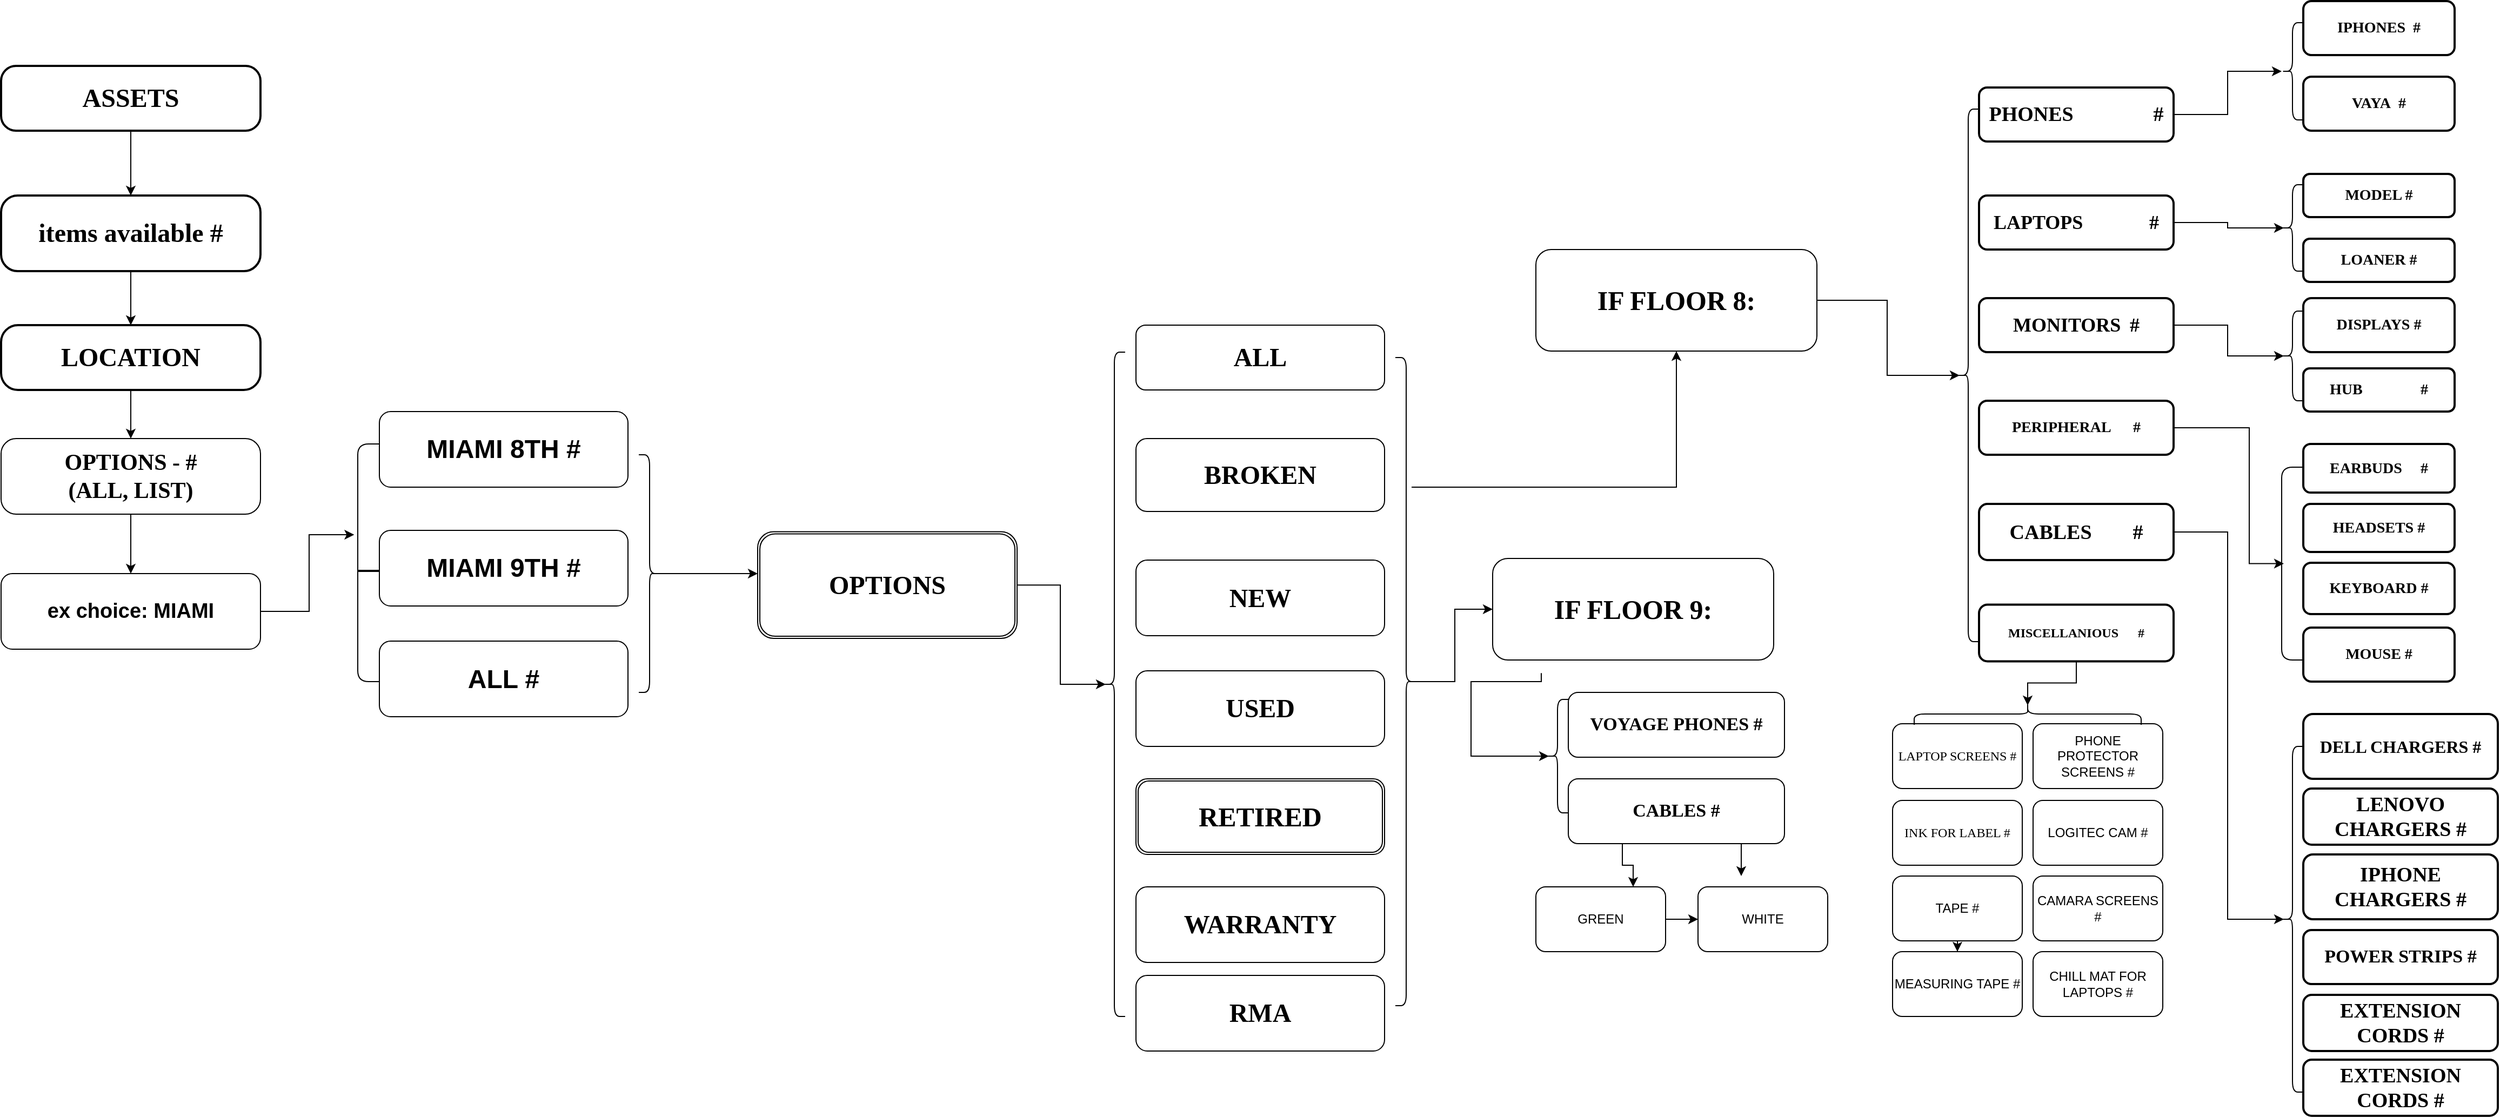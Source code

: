 <mxfile version="22.0.4" type="github">
  <diagram name="Page-1" id="19d8dcba-68ad-dc05-1034-9cf7b2a963f6">
    <mxGraphModel dx="2920" dy="1743" grid="1" gridSize="10" guides="1" tooltips="1" connect="1" arrows="1" fold="1" page="1" pageScale="1" pageWidth="1100" pageHeight="850" background="none" math="0" shadow="0">
      <root>
        <mxCell id="0" />
        <mxCell id="1" parent="0" />
        <mxCell id="h1hUA61V5pD_zSrO468f-13" style="edgeStyle=orthogonalEdgeStyle;rounded=0;orthogonalLoop=1;jettySize=auto;html=1;exitX=0.5;exitY=1;exitDx=0;exitDy=0;" edge="1" parent="1" source="218ae93e1282097f-19" target="6257edae8c83ed4a-1">
          <mxGeometry relative="1" as="geometry" />
        </mxCell>
        <mxCell id="218ae93e1282097f-19" value="&lt;font size=&quot;1&quot; style=&quot;&quot;&gt;&lt;b style=&quot;font-size: 24px;&quot;&gt;ASSETS&lt;/b&gt;&lt;/font&gt;" style="whiteSpace=wrap;html=1;rounded=1;shadow=0;comic=0;strokeWidth=2;fontFamily=Verdana;align=center;fontSize=10;arcSize=23;" parent="1" vertex="1">
          <mxGeometry x="-1050" y="10" width="240" height="60" as="geometry" />
        </mxCell>
        <mxCell id="218ae93e1282097f-24" value="VAYA&amp;nbsp; #" style="whiteSpace=wrap;html=1;rounded=1;shadow=0;comic=0;strokeWidth=2;fontFamily=Verdana;align=center;fontSize=14;fontStyle=1" parent="1" vertex="1">
          <mxGeometry x="1080" y="20" width="140" height="50" as="geometry" />
        </mxCell>
        <mxCell id="218ae93e1282097f-8" value="&lt;font style=&quot;font-size: 18px;&quot;&gt;LAPTOPS&lt;span style=&quot;white-space: pre;&quot;&gt;&#x9;&lt;span style=&quot;white-space: pre;&quot;&gt;&#x9;&lt;/span&gt;#&lt;/span&gt;&lt;/font&gt;" style="whiteSpace=wrap;html=1;rounded=1;shadow=0;comic=0;strokeWidth=2;fontFamily=Verdana;align=center;fontSize=12;fontStyle=1" parent="1" vertex="1">
          <mxGeometry x="780" y="130" width="180" height="50" as="geometry" />
        </mxCell>
        <mxCell id="6257edae8c83ed4a-9" value="MISCELLANIOUS&lt;span style=&quot;white-space: pre;&quot;&gt;&#x9;&lt;/span&gt;#" style="whiteSpace=wrap;html=1;rounded=1;shadow=0;comic=0;strokeWidth=2;fontFamily=Verdana;align=center;fontSize=12;fontStyle=1" parent="1" vertex="1">
          <mxGeometry x="780" y="508.75" width="180" height="52.5" as="geometry" />
        </mxCell>
        <mxCell id="h1hUA61V5pD_zSrO468f-108" style="edgeStyle=orthogonalEdgeStyle;rounded=0;orthogonalLoop=1;jettySize=auto;html=1;exitX=1;exitY=0.5;exitDx=0;exitDy=0;" edge="1" parent="1" source="6257edae8c83ed4a-21" target="h1hUA61V5pD_zSrO468f-107">
          <mxGeometry relative="1" as="geometry" />
        </mxCell>
        <mxCell id="6257edae8c83ed4a-21" value="&lt;font style=&quot;font-size: 19px;&quot;&gt;PHONES&amp;nbsp;&lt;span style=&quot;white-space: pre;&quot;&gt;&#x9;&lt;/span&gt;&lt;span style=&quot;white-space: pre;&quot;&gt;&#x9;&lt;/span&gt;#&lt;/font&gt;" style="whiteSpace=wrap;html=1;rounded=1;shadow=0;comic=0;strokeWidth=2;fontFamily=Verdana;align=center;fontSize=12;fontStyle=1" parent="1" vertex="1">
          <mxGeometry x="780" y="30" width="180" height="50" as="geometry" />
        </mxCell>
        <mxCell id="h1hUA61V5pD_zSrO468f-137" style="edgeStyle=orthogonalEdgeStyle;rounded=0;orthogonalLoop=1;jettySize=auto;html=1;exitX=1;exitY=0.5;exitDx=0;exitDy=0;entryX=0.1;entryY=0.5;entryDx=0;entryDy=0;entryPerimeter=0;" edge="1" parent="1" source="6257edae8c83ed4a-12" target="h1hUA61V5pD_zSrO468f-136">
          <mxGeometry relative="1" as="geometry">
            <Array as="points">
              <mxPoint x="1010" y="442" />
              <mxPoint x="1010" y="800" />
            </Array>
          </mxGeometry>
        </mxCell>
        <mxCell id="6257edae8c83ed4a-12" value="&lt;font style=&quot;font-size: 19px;&quot;&gt;CABLES&lt;span style=&quot;white-space: pre;&quot;&gt;&#x9;&lt;/span&gt;#&lt;/font&gt;" style="whiteSpace=wrap;html=1;rounded=1;shadow=0;comic=0;strokeWidth=2;fontFamily=Verdana;align=center;fontSize=12;fontStyle=1" parent="1" vertex="1">
          <mxGeometry x="780" y="415.5" width="180" height="52" as="geometry" />
        </mxCell>
        <mxCell id="TH0M8ejJbZos6mJaKVJH-13" style="edgeStyle=orthogonalEdgeStyle;rounded=0;orthogonalLoop=1;jettySize=auto;html=1;" parent="1" source="6257edae8c83ed4a-1" target="TH0M8ejJbZos6mJaKVJH-12" edge="1">
          <mxGeometry relative="1" as="geometry" />
        </mxCell>
        <mxCell id="6257edae8c83ed4a-1" value="&lt;font style=&quot;font-size: 24px;&quot;&gt;items available #&lt;/font&gt;" style="whiteSpace=wrap;html=1;rounded=1;shadow=0;comic=0;strokeWidth=2;fontFamily=Verdana;align=center;fontSize=12;fontStyle=1;arcSize=22;" parent="1" vertex="1">
          <mxGeometry x="-1050" y="130" width="240" height="70" as="geometry" />
        </mxCell>
        <mxCell id="TH0M8ejJbZos6mJaKVJH-8" value="&lt;font style=&quot;font-size: 18px;&quot;&gt;MONITORS&lt;span style=&quot;white-space: pre;&quot;&gt;&#x9;&lt;/span&gt;#&lt;/font&gt;" style="whiteSpace=wrap;html=1;rounded=1;shadow=0;comic=0;strokeWidth=2;fontFamily=Verdana;align=center;fontSize=12;fontStyle=1" parent="1" vertex="1">
          <mxGeometry x="780" y="225" width="180" height="50" as="geometry" />
        </mxCell>
        <mxCell id="h1hUA61V5pD_zSrO468f-5" style="edgeStyle=orthogonalEdgeStyle;rounded=0;orthogonalLoop=1;jettySize=auto;html=1;exitX=0.5;exitY=1;exitDx=0;exitDy=0;entryX=0.5;entryY=0;entryDx=0;entryDy=0;" edge="1" parent="1" source="TH0M8ejJbZos6mJaKVJH-12" target="h1hUA61V5pD_zSrO468f-6">
          <mxGeometry relative="1" as="geometry">
            <mxPoint x="-940" y="480" as="targetPoint" />
          </mxGeometry>
        </mxCell>
        <mxCell id="TH0M8ejJbZos6mJaKVJH-12" value="&lt;font style=&quot;font-size: 24px;&quot;&gt;LOCATION&lt;/font&gt;" style="whiteSpace=wrap;html=1;rounded=1;shadow=0;comic=0;strokeWidth=2;fontFamily=Verdana;align=center;fontSize=12;fontStyle=1;arcSize=26;" parent="1" vertex="1">
          <mxGeometry x="-1050" y="250" width="240" height="60" as="geometry" />
        </mxCell>
        <mxCell id="h1hUA61V5pD_zSrO468f-2" value="&lt;font style=&quot;font-size: 24px;&quot;&gt;MIAMI 8TH #&lt;/font&gt;" style="rounded=1;whiteSpace=wrap;html=1;fontSize=20;fontStyle=1" vertex="1" parent="1">
          <mxGeometry x="-700" y="330" width="230" height="70" as="geometry" />
        </mxCell>
        <mxCell id="h1hUA61V5pD_zSrO468f-3" value="&lt;font style=&quot;font-size: 24px;&quot;&gt;MIAMI 9TH #&lt;/font&gt;" style="rounded=1;whiteSpace=wrap;html=1;fontSize=20;fontStyle=1" vertex="1" parent="1">
          <mxGeometry x="-700" y="440" width="230" height="70" as="geometry" />
        </mxCell>
        <mxCell id="h1hUA61V5pD_zSrO468f-40" style="edgeStyle=orthogonalEdgeStyle;rounded=0;orthogonalLoop=1;jettySize=auto;html=1;exitX=0.5;exitY=1;exitDx=0;exitDy=0;entryX=0.5;entryY=0;entryDx=0;entryDy=0;" edge="1" parent="1" source="h1hUA61V5pD_zSrO468f-6" target="h1hUA61V5pD_zSrO468f-39">
          <mxGeometry relative="1" as="geometry" />
        </mxCell>
        <mxCell id="h1hUA61V5pD_zSrO468f-6" value="&lt;font style=&quot;font-size: 21px;&quot; face=&quot;Verdana&quot;&gt;OPTIONS - #&lt;br&gt;(ALL, LIST)&lt;br&gt;&lt;/font&gt;" style="rounded=1;whiteSpace=wrap;html=1;fontStyle=1;fontSize=19;arcSize=20;" vertex="1" parent="1">
          <mxGeometry x="-1050" y="355" width="240" height="70" as="geometry" />
        </mxCell>
        <mxCell id="h1hUA61V5pD_zSrO468f-30" value="&lt;font style=&quot;font-size: 24px;&quot;&gt;NEW&lt;/font&gt;" style="rounded=1;whiteSpace=wrap;html=1;fontStyle=1;fontFamily=Verdana;fontSize=22;" vertex="1" parent="1">
          <mxGeometry y="467.5" width="230" height="70" as="geometry" />
        </mxCell>
        <mxCell id="h1hUA61V5pD_zSrO468f-32" value="&lt;font face=&quot;Verdana&quot; size=&quot;1&quot; style=&quot;&quot;&gt;&lt;b style=&quot;font-size: 24px;&quot;&gt;ALL&lt;/b&gt;&lt;/font&gt;" style="rounded=1;whiteSpace=wrap;html=1;fontFamily=Helvetica;" vertex="1" parent="1">
          <mxGeometry y="250" width="230" height="60" as="geometry" />
        </mxCell>
        <mxCell id="h1hUA61V5pD_zSrO468f-33" value="&lt;font style=&quot;font-size: 24px;&quot;&gt;USED&lt;/font&gt;" style="rounded=1;whiteSpace=wrap;html=1;fontStyle=1;fontFamily=Verdana;fontSize=21;" vertex="1" parent="1">
          <mxGeometry y="570" width="230" height="70" as="geometry" />
        </mxCell>
        <mxCell id="h1hUA61V5pD_zSrO468f-34" value="&lt;font style=&quot;font-size: 24px;&quot;&gt;BROKEN&lt;/font&gt;" style="rounded=1;whiteSpace=wrap;html=1;fontStyle=1;fontFamily=Verdana;fontSize=20;" vertex="1" parent="1">
          <mxGeometry y="355" width="230" height="67.5" as="geometry" />
        </mxCell>
        <mxCell id="h1hUA61V5pD_zSrO468f-36" value="&lt;font size=&quot;1&quot; style=&quot;&quot;&gt;&lt;b style=&quot;font-size: 24px;&quot;&gt;ALL #&lt;/b&gt;&lt;/font&gt;" style="rounded=1;whiteSpace=wrap;html=1;" vertex="1" parent="1">
          <mxGeometry x="-700" y="542.5" width="230" height="70" as="geometry" />
        </mxCell>
        <mxCell id="h1hUA61V5pD_zSrO468f-39" value="ex choice: MIAMI" style="rounded=1;whiteSpace=wrap;html=1;fontStyle=1;fontSize=19;" vertex="1" parent="1">
          <mxGeometry x="-1050" y="480" width="240" height="70" as="geometry" />
        </mxCell>
        <mxCell id="h1hUA61V5pD_zSrO468f-48" value="PERIPHERAL&lt;span style=&quot;white-space: pre;&quot;&gt;&#x9;&lt;/span&gt;#" style="whiteSpace=wrap;html=1;rounded=1;shadow=0;comic=0;strokeWidth=2;fontFamily=Verdana;align=center;fontSize=14;fontStyle=1" vertex="1" parent="1">
          <mxGeometry x="780" y="320" width="180" height="50" as="geometry" />
        </mxCell>
        <mxCell id="h1hUA61V5pD_zSrO468f-55" value="" style="shape=curlyBracket;whiteSpace=wrap;html=1;rounded=1;labelPosition=left;verticalLabelPosition=middle;align=right;verticalAlign=middle;size=0;" vertex="1" parent="1">
          <mxGeometry x="-720" y="360" width="20" height="220" as="geometry" />
        </mxCell>
        <mxCell id="h1hUA61V5pD_zSrO468f-58" value="" style="line;strokeWidth=2;html=1;" vertex="1" parent="1">
          <mxGeometry x="-720" y="467.5" width="20" height="20" as="geometry" />
        </mxCell>
        <mxCell id="h1hUA61V5pD_zSrO468f-59" style="edgeStyle=orthogonalEdgeStyle;rounded=0;orthogonalLoop=1;jettySize=auto;html=1;exitX=1;exitY=0.5;exitDx=0;exitDy=0;entryX=-0.165;entryY=0.382;entryDx=0;entryDy=0;entryPerimeter=0;" edge="1" parent="1" source="h1hUA61V5pD_zSrO468f-39" target="h1hUA61V5pD_zSrO468f-55">
          <mxGeometry relative="1" as="geometry" />
        </mxCell>
        <mxCell id="h1hUA61V5pD_zSrO468f-60" value="&lt;font size=&quot;1&quot; style=&quot;&quot; face=&quot;Verdana&quot;&gt;&lt;b style=&quot;font-size: 24px;&quot;&gt;OPTIONS&lt;/b&gt;&lt;/font&gt;" style="shape=ext;double=1;rounded=1;whiteSpace=wrap;html=1;" vertex="1" parent="1">
          <mxGeometry x="-350" y="441.25" width="240" height="98.75" as="geometry" />
        </mxCell>
        <mxCell id="h1hUA61V5pD_zSrO468f-61" value="&lt;font style=&quot;font-size: 25px;&quot; face=&quot;Verdana&quot;&gt;RETIRED&lt;/font&gt;" style="shape=ext;double=1;rounded=1;whiteSpace=wrap;html=1;fontStyle=1" vertex="1" parent="1">
          <mxGeometry y="670" width="230" height="70" as="geometry" />
        </mxCell>
        <mxCell id="h1hUA61V5pD_zSrO468f-63" style="edgeStyle=orthogonalEdgeStyle;rounded=0;orthogonalLoop=1;jettySize=auto;html=1;exitX=0.1;exitY=0.5;exitDx=0;exitDy=0;exitPerimeter=0;" edge="1" parent="1" source="h1hUA61V5pD_zSrO468f-62">
          <mxGeometry relative="1" as="geometry">
            <mxPoint x="-350" y="480" as="targetPoint" />
            <Array as="points">
              <mxPoint x="-350" y="480" />
            </Array>
          </mxGeometry>
        </mxCell>
        <mxCell id="h1hUA61V5pD_zSrO468f-62" value="" style="shape=curlyBracket;whiteSpace=wrap;html=1;rounded=1;flipH=1;labelPosition=right;verticalLabelPosition=middle;align=left;verticalAlign=middle;" vertex="1" parent="1">
          <mxGeometry x="-460" y="370" width="20" height="220" as="geometry" />
        </mxCell>
        <mxCell id="h1hUA61V5pD_zSrO468f-68" value="" style="shape=curlyBracket;whiteSpace=wrap;html=1;rounded=1;labelPosition=left;verticalLabelPosition=middle;align=right;verticalAlign=middle;" vertex="1" parent="1">
          <mxGeometry x="-30" y="275" width="20" height="615" as="geometry" />
        </mxCell>
        <mxCell id="h1hUA61V5pD_zSrO468f-70" style="edgeStyle=orthogonalEdgeStyle;rounded=0;orthogonalLoop=1;jettySize=auto;html=1;exitX=1;exitY=0.5;exitDx=0;exitDy=0;entryX=0.1;entryY=0.5;entryDx=0;entryDy=0;entryPerimeter=0;" edge="1" parent="1" source="h1hUA61V5pD_zSrO468f-60" target="h1hUA61V5pD_zSrO468f-68">
          <mxGeometry relative="1" as="geometry" />
        </mxCell>
        <mxCell id="h1hUA61V5pD_zSrO468f-81" style="edgeStyle=orthogonalEdgeStyle;rounded=0;orthogonalLoop=1;jettySize=auto;html=1;exitX=0.25;exitY=0.2;exitDx=0;exitDy=0;exitPerimeter=0;" edge="1" parent="1" source="h1hUA61V5pD_zSrO468f-78" target="h1hUA61V5pD_zSrO468f-79">
          <mxGeometry relative="1" as="geometry" />
        </mxCell>
        <mxCell id="h1hUA61V5pD_zSrO468f-153" style="edgeStyle=orthogonalEdgeStyle;rounded=0;orthogonalLoop=1;jettySize=auto;html=1;exitX=0.1;exitY=0.5;exitDx=0;exitDy=0;exitPerimeter=0;" edge="1" parent="1" source="h1hUA61V5pD_zSrO468f-78" target="h1hUA61V5pD_zSrO468f-80">
          <mxGeometry relative="1" as="geometry" />
        </mxCell>
        <mxCell id="h1hUA61V5pD_zSrO468f-78" value="" style="shape=curlyBracket;whiteSpace=wrap;html=1;rounded=1;flipH=1;labelPosition=right;verticalLabelPosition=middle;align=left;verticalAlign=middle;" vertex="1" parent="1">
          <mxGeometry x="240" y="280" width="20" height="600" as="geometry" />
        </mxCell>
        <mxCell id="h1hUA61V5pD_zSrO468f-79" value="&lt;font style=&quot;font-size: 25px;&quot; face=&quot;Verdana&quot;&gt;&lt;b&gt;IF FLOOR 8:&lt;/b&gt;&lt;/font&gt;" style="rounded=1;whiteSpace=wrap;html=1;" vertex="1" parent="1">
          <mxGeometry x="370" y="180" width="260" height="94" as="geometry" />
        </mxCell>
        <mxCell id="h1hUA61V5pD_zSrO468f-80" value="&lt;font style=&quot;font-size: 25px;&quot; face=&quot;Verdana&quot;&gt;&lt;b&gt;IF FLOOR 9:&lt;/b&gt;&lt;/font&gt;" style="rounded=1;whiteSpace=wrap;html=1;" vertex="1" parent="1">
          <mxGeometry x="330" y="466" width="260" height="94" as="geometry" />
        </mxCell>
        <mxCell id="h1hUA61V5pD_zSrO468f-89" style="edgeStyle=orthogonalEdgeStyle;rounded=0;orthogonalLoop=1;jettySize=auto;html=1;exitX=0.5;exitY=1;exitDx=0;exitDy=0;" edge="1" parent="1" source="6257edae8c83ed4a-21" target="6257edae8c83ed4a-21">
          <mxGeometry relative="1" as="geometry" />
        </mxCell>
        <mxCell id="h1hUA61V5pD_zSrO468f-92" value="&lt;font style=&quot;font-size: 24px;&quot;&gt;WARRANTY&lt;/font&gt;" style="rounded=1;whiteSpace=wrap;html=1;fontStyle=1;fontFamily=Verdana;fontSize=21;" vertex="1" parent="1">
          <mxGeometry y="770" width="230" height="70" as="geometry" />
        </mxCell>
        <mxCell id="h1hUA61V5pD_zSrO468f-95" value="" style="shape=curlyBracket;whiteSpace=wrap;html=1;rounded=1;labelPosition=left;verticalLabelPosition=middle;align=right;verticalAlign=middle;" vertex="1" parent="1">
          <mxGeometry x="760" y="50" width="20" height="493" as="geometry" />
        </mxCell>
        <mxCell id="h1hUA61V5pD_zSrO468f-96" style="edgeStyle=orthogonalEdgeStyle;rounded=0;orthogonalLoop=1;jettySize=auto;html=1;exitX=1;exitY=0.5;exitDx=0;exitDy=0;entryX=0.1;entryY=0.5;entryDx=0;entryDy=0;entryPerimeter=0;" edge="1" parent="1" source="h1hUA61V5pD_zSrO468f-79" target="h1hUA61V5pD_zSrO468f-95">
          <mxGeometry relative="1" as="geometry" />
        </mxCell>
        <mxCell id="h1hUA61V5pD_zSrO468f-97" value="&lt;span style=&quot;font-size: 16px;&quot;&gt;DELL CHARGERS #&lt;/span&gt;" style="whiteSpace=wrap;html=1;rounded=1;shadow=0;comic=0;strokeWidth=2;fontFamily=Verdana;align=center;fontSize=16;fontStyle=1" vertex="1" parent="1">
          <mxGeometry x="1080" y="610" width="180" height="60" as="geometry" />
        </mxCell>
        <mxCell id="h1hUA61V5pD_zSrO468f-98" value="LOANER #" style="whiteSpace=wrap;html=1;rounded=1;shadow=0;comic=0;strokeWidth=2;fontFamily=Verdana;align=center;fontSize=14;fontStyle=1" vertex="1" parent="1">
          <mxGeometry x="1080" y="170" width="140" height="40" as="geometry" />
        </mxCell>
        <mxCell id="h1hUA61V5pD_zSrO468f-99" value="IPHONES&amp;nbsp; #" style="whiteSpace=wrap;html=1;rounded=1;shadow=0;comic=0;strokeWidth=2;fontFamily=Verdana;align=center;fontSize=14;fontStyle=1" vertex="1" parent="1">
          <mxGeometry x="1080" y="-50" width="140" height="50" as="geometry" />
        </mxCell>
        <mxCell id="h1hUA61V5pD_zSrO468f-100" value="KEYBOARD #" style="whiteSpace=wrap;html=1;rounded=1;shadow=0;comic=0;strokeWidth=2;fontFamily=Verdana;align=center;fontSize=14;fontStyle=1" vertex="1" parent="1">
          <mxGeometry x="1080" y="470" width="140" height="47.5" as="geometry" />
        </mxCell>
        <mxCell id="h1hUA61V5pD_zSrO468f-101" value="MODEL #" style="whiteSpace=wrap;html=1;rounded=1;shadow=0;comic=0;strokeWidth=2;fontFamily=Verdana;align=center;fontSize=14;fontStyle=1" vertex="1" parent="1">
          <mxGeometry x="1080" y="110" width="140" height="40" as="geometry" />
        </mxCell>
        <mxCell id="h1hUA61V5pD_zSrO468f-102" value="MOUSE #" style="whiteSpace=wrap;html=1;rounded=1;shadow=0;comic=0;strokeWidth=2;fontFamily=Verdana;align=center;fontSize=14;fontStyle=1" vertex="1" parent="1">
          <mxGeometry x="1080" y="530" width="140" height="50" as="geometry" />
        </mxCell>
        <mxCell id="h1hUA61V5pD_zSrO468f-107" value="" style="shape=curlyBracket;whiteSpace=wrap;html=1;rounded=1;labelPosition=left;verticalLabelPosition=middle;align=right;verticalAlign=middle;" vertex="1" parent="1">
          <mxGeometry x="1060" y="-30" width="20" height="90" as="geometry" />
        </mxCell>
        <mxCell id="h1hUA61V5pD_zSrO468f-109" value="" style="shape=curlyBracket;whiteSpace=wrap;html=1;rounded=1;labelPosition=left;verticalLabelPosition=middle;align=right;verticalAlign=middle;" vertex="1" parent="1">
          <mxGeometry x="1060" y="120" width="20" height="80" as="geometry" />
        </mxCell>
        <mxCell id="h1hUA61V5pD_zSrO468f-111" style="edgeStyle=orthogonalEdgeStyle;rounded=0;orthogonalLoop=1;jettySize=auto;html=1;exitX=1;exitY=0.5;exitDx=0;exitDy=0;entryX=0.1;entryY=0.5;entryDx=0;entryDy=0;entryPerimeter=0;" edge="1" parent="1" source="218ae93e1282097f-8" target="h1hUA61V5pD_zSrO468f-109">
          <mxGeometry relative="1" as="geometry" />
        </mxCell>
        <mxCell id="h1hUA61V5pD_zSrO468f-112" value="DISPLAYS #" style="whiteSpace=wrap;html=1;rounded=1;shadow=0;comic=0;strokeWidth=2;fontFamily=Verdana;align=center;fontSize=14;fontStyle=1" vertex="1" parent="1">
          <mxGeometry x="1080" y="225" width="140" height="50" as="geometry" />
        </mxCell>
        <mxCell id="h1hUA61V5pD_zSrO468f-113" value="HUB&lt;span style=&quot;white-space: pre;&quot;&gt;&#x9;&lt;/span&gt;&lt;span style=&quot;white-space: pre;&quot;&gt;&#x9;&lt;/span&gt;#" style="whiteSpace=wrap;html=1;rounded=1;shadow=0;comic=0;strokeWidth=2;fontFamily=Verdana;align=center;fontSize=14;fontStyle=1" vertex="1" parent="1">
          <mxGeometry x="1080" y="290" width="140" height="40" as="geometry" />
        </mxCell>
        <mxCell id="h1hUA61V5pD_zSrO468f-116" value="" style="shape=curlyBracket;whiteSpace=wrap;html=1;rounded=1;labelPosition=left;verticalLabelPosition=middle;align=right;verticalAlign=middle;" vertex="1" parent="1">
          <mxGeometry x="1060" y="237" width="20" height="83" as="geometry" />
        </mxCell>
        <mxCell id="h1hUA61V5pD_zSrO468f-117" style="edgeStyle=orthogonalEdgeStyle;rounded=0;orthogonalLoop=1;jettySize=auto;html=1;exitX=1;exitY=0.5;exitDx=0;exitDy=0;entryX=0.1;entryY=0.5;entryDx=0;entryDy=0;entryPerimeter=0;" edge="1" parent="1" source="TH0M8ejJbZos6mJaKVJH-8" target="h1hUA61V5pD_zSrO468f-116">
          <mxGeometry relative="1" as="geometry" />
        </mxCell>
        <mxCell id="h1hUA61V5pD_zSrO468f-118" value="HEADSETS #" style="whiteSpace=wrap;html=1;rounded=1;shadow=0;comic=0;strokeWidth=2;fontFamily=Verdana;align=center;fontSize=14;fontStyle=1" vertex="1" parent="1">
          <mxGeometry x="1080" y="415.5" width="140" height="44.5" as="geometry" />
        </mxCell>
        <mxCell id="h1hUA61V5pD_zSrO468f-119" value="EARBUDS&lt;span style=&quot;white-space: pre;&quot;&gt;&#x9;&lt;/span&gt;#" style="whiteSpace=wrap;html=1;rounded=1;shadow=0;comic=0;strokeWidth=2;fontFamily=Verdana;align=center;fontSize=14;fontStyle=1" vertex="1" parent="1">
          <mxGeometry x="1080" y="360" width="140" height="45" as="geometry" />
        </mxCell>
        <mxCell id="h1hUA61V5pD_zSrO468f-122" value="" style="shape=curlyBracket;whiteSpace=wrap;html=1;rounded=1;labelPosition=left;verticalLabelPosition=middle;align=right;verticalAlign=middle;size=0;" vertex="1" parent="1">
          <mxGeometry x="1060" y="381.5" width="20" height="178.5" as="geometry" />
        </mxCell>
        <mxCell id="h1hUA61V5pD_zSrO468f-123" style="edgeStyle=orthogonalEdgeStyle;rounded=0;orthogonalLoop=1;jettySize=auto;html=1;exitX=1;exitY=0.5;exitDx=0;exitDy=0;entryX=0.1;entryY=0.5;entryDx=0;entryDy=0;entryPerimeter=0;" edge="1" parent="1" source="h1hUA61V5pD_zSrO468f-48" target="h1hUA61V5pD_zSrO468f-122">
          <mxGeometry relative="1" as="geometry">
            <Array as="points">
              <mxPoint x="1030" y="345" />
              <mxPoint x="1030" y="471" />
            </Array>
          </mxGeometry>
        </mxCell>
        <mxCell id="h1hUA61V5pD_zSrO468f-125" value="&lt;span style=&quot;font-size: 19px;&quot;&gt;LENOVO CHARGERS #&lt;/span&gt;" style="whiteSpace=wrap;html=1;rounded=1;shadow=0;comic=0;strokeWidth=2;fontFamily=Verdana;align=center;fontSize=12;fontStyle=1" vertex="1" parent="1">
          <mxGeometry x="1080" y="679" width="180" height="52" as="geometry" />
        </mxCell>
        <mxCell id="h1hUA61V5pD_zSrO468f-129" value="&lt;span style=&quot;font-size: 19px;&quot;&gt;IPHONE CHARGERS #&lt;/span&gt;" style="whiteSpace=wrap;html=1;rounded=1;shadow=0;comic=0;strokeWidth=2;fontFamily=Verdana;align=center;fontSize=12;fontStyle=1" vertex="1" parent="1">
          <mxGeometry x="1080" y="740" width="180" height="60" as="geometry" />
        </mxCell>
        <mxCell id="h1hUA61V5pD_zSrO468f-130" value="&lt;span style=&quot;font-size: 17px;&quot;&gt;POWER STRIPS #&lt;/span&gt;" style="whiteSpace=wrap;html=1;rounded=1;shadow=0;comic=0;strokeWidth=2;fontFamily=Verdana;align=center;fontSize=17;fontStyle=1" vertex="1" parent="1">
          <mxGeometry x="1080" y="810" width="180" height="50" as="geometry" />
        </mxCell>
        <mxCell id="h1hUA61V5pD_zSrO468f-132" value="&lt;span style=&quot;font-size: 19px;&quot;&gt;EXTENSION CORDS #&lt;/span&gt;" style="whiteSpace=wrap;html=1;rounded=1;shadow=0;comic=0;strokeWidth=2;fontFamily=Verdana;align=center;fontSize=12;fontStyle=1" vertex="1" parent="1">
          <mxGeometry x="1080" y="870" width="180" height="52" as="geometry" />
        </mxCell>
        <mxCell id="h1hUA61V5pD_zSrO468f-133" value="&lt;span style=&quot;font-size: 19px;&quot;&gt;EXTENSION CORDS #&lt;/span&gt;" style="whiteSpace=wrap;html=1;rounded=1;shadow=0;comic=0;strokeWidth=2;fontFamily=Verdana;align=center;fontSize=12;fontStyle=1" vertex="1" parent="1">
          <mxGeometry x="1080" y="930" width="180" height="52" as="geometry" />
        </mxCell>
        <mxCell id="h1hUA61V5pD_zSrO468f-134" value="&lt;font style=&quot;font-size: 24px;&quot;&gt;RMA&lt;/font&gt;" style="rounded=1;whiteSpace=wrap;html=1;fontStyle=1;fontFamily=Verdana;fontSize=21;" vertex="1" parent="1">
          <mxGeometry y="852" width="230" height="70" as="geometry" />
        </mxCell>
        <mxCell id="h1hUA61V5pD_zSrO468f-136" value="" style="shape=curlyBracket;whiteSpace=wrap;html=1;rounded=1;labelPosition=left;verticalLabelPosition=middle;align=right;verticalAlign=middle;" vertex="1" parent="1">
          <mxGeometry x="1060" y="640" width="20" height="320" as="geometry" />
        </mxCell>
        <mxCell id="h1hUA61V5pD_zSrO468f-138" style="edgeStyle=orthogonalEdgeStyle;rounded=0;orthogonalLoop=1;jettySize=auto;html=1;exitX=0.5;exitY=1;exitDx=0;exitDy=0;" edge="1" parent="1" source="h1hUA61V5pD_zSrO468f-132" target="h1hUA61V5pD_zSrO468f-132">
          <mxGeometry relative="1" as="geometry" />
        </mxCell>
        <mxCell id="h1hUA61V5pD_zSrO468f-139" value="INK FOR LABEL #" style="rounded=1;whiteSpace=wrap;html=1;rotation=0;fontFamily=Verdana;" vertex="1" parent="1">
          <mxGeometry x="700" y="690" width="120" height="60" as="geometry" />
        </mxCell>
        <mxCell id="h1hUA61V5pD_zSrO468f-140" value="LAPTOP SCREENS #" style="rounded=1;whiteSpace=wrap;html=1;fontFamily=Verdana;" vertex="1" parent="1">
          <mxGeometry x="700" y="619" width="120" height="60" as="geometry" />
        </mxCell>
        <mxCell id="h1hUA61V5pD_zSrO468f-141" value="LOGITEC CAM #" style="rounded=1;whiteSpace=wrap;html=1;" vertex="1" parent="1">
          <mxGeometry x="830" y="690" width="120" height="60" as="geometry" />
        </mxCell>
        <mxCell id="h1hUA61V5pD_zSrO468f-154" value="" style="edgeStyle=orthogonalEdgeStyle;rounded=0;orthogonalLoop=1;jettySize=auto;html=1;" edge="1" parent="1" source="h1hUA61V5pD_zSrO468f-142" target="h1hUA61V5pD_zSrO468f-143">
          <mxGeometry relative="1" as="geometry" />
        </mxCell>
        <mxCell id="h1hUA61V5pD_zSrO468f-142" value="TAPE #" style="rounded=1;whiteSpace=wrap;html=1;" vertex="1" parent="1">
          <mxGeometry x="700" y="760" width="120" height="60" as="geometry" />
        </mxCell>
        <mxCell id="h1hUA61V5pD_zSrO468f-143" value="MEASURING TAPE #" style="rounded=1;whiteSpace=wrap;html=1;" vertex="1" parent="1">
          <mxGeometry x="700" y="830" width="120" height="60" as="geometry" />
        </mxCell>
        <mxCell id="h1hUA61V5pD_zSrO468f-144" value="CHILL MAT FOR LAPTOPS #" style="rounded=1;whiteSpace=wrap;html=1;" vertex="1" parent="1">
          <mxGeometry x="830" y="830" width="120" height="60" as="geometry" />
        </mxCell>
        <mxCell id="h1hUA61V5pD_zSrO468f-145" value="CAMARA SCREENS #" style="rounded=1;whiteSpace=wrap;html=1;" vertex="1" parent="1">
          <mxGeometry x="830" y="760" width="120" height="60" as="geometry" />
        </mxCell>
        <mxCell id="h1hUA61V5pD_zSrO468f-146" value="PHONE PROTECTOR SCREENS #" style="rounded=1;whiteSpace=wrap;html=1;" vertex="1" parent="1">
          <mxGeometry x="830" y="619" width="120" height="60" as="geometry" />
        </mxCell>
        <mxCell id="h1hUA61V5pD_zSrO468f-151" value="" style="shape=curlyBracket;whiteSpace=wrap;html=1;rounded=1;labelPosition=left;verticalLabelPosition=middle;align=right;verticalAlign=middle;rotation=90;" vertex="1" parent="1">
          <mxGeometry x="815" y="505" width="20" height="210" as="geometry" />
        </mxCell>
        <mxCell id="h1hUA61V5pD_zSrO468f-152" style="edgeStyle=orthogonalEdgeStyle;rounded=0;orthogonalLoop=1;jettySize=auto;html=1;exitX=0.5;exitY=1;exitDx=0;exitDy=0;entryX=0.1;entryY=0.5;entryDx=0;entryDy=0;entryPerimeter=0;" edge="1" parent="1" source="6257edae8c83ed4a-9" target="h1hUA61V5pD_zSrO468f-151">
          <mxGeometry relative="1" as="geometry" />
        </mxCell>
        <mxCell id="h1hUA61V5pD_zSrO468f-155" value="&lt;b&gt;&lt;font style=&quot;font-size: 17px;&quot; face=&quot;Verdana&quot;&gt;VOYAGE PHONES #&lt;/font&gt;&lt;/b&gt;" style="rounded=1;whiteSpace=wrap;html=1;" vertex="1" parent="1">
          <mxGeometry x="400" y="590" width="200" height="60" as="geometry" />
        </mxCell>
        <mxCell id="h1hUA61V5pD_zSrO468f-168" style="edgeStyle=orthogonalEdgeStyle;rounded=0;orthogonalLoop=1;jettySize=auto;html=1;exitX=0.25;exitY=1;exitDx=0;exitDy=0;entryX=0.75;entryY=0;entryDx=0;entryDy=0;" edge="1" parent="1" source="h1hUA61V5pD_zSrO468f-156" target="h1hUA61V5pD_zSrO468f-165">
          <mxGeometry relative="1" as="geometry" />
        </mxCell>
        <mxCell id="h1hUA61V5pD_zSrO468f-169" style="edgeStyle=orthogonalEdgeStyle;rounded=0;orthogonalLoop=1;jettySize=auto;html=1;exitX=0.75;exitY=1;exitDx=0;exitDy=0;" edge="1" parent="1" source="h1hUA61V5pD_zSrO468f-156">
          <mxGeometry relative="1" as="geometry">
            <mxPoint x="560" y="760" as="targetPoint" />
          </mxGeometry>
        </mxCell>
        <mxCell id="h1hUA61V5pD_zSrO468f-156" value="&lt;b&gt;&lt;font style=&quot;font-size: 17px;&quot; face=&quot;Verdana&quot;&gt;CABLES #&lt;/font&gt;&lt;/b&gt;" style="rounded=1;whiteSpace=wrap;html=1;" vertex="1" parent="1">
          <mxGeometry x="400" y="670" width="200" height="60" as="geometry" />
        </mxCell>
        <mxCell id="h1hUA61V5pD_zSrO468f-163" style="edgeStyle=orthogonalEdgeStyle;rounded=0;orthogonalLoop=1;jettySize=auto;html=1;exitX=0.173;exitY=1.129;exitDx=0;exitDy=0;exitPerimeter=0;entryX=0.1;entryY=0.5;entryDx=0;entryDy=0;entryPerimeter=0;" edge="1" parent="1" source="h1hUA61V5pD_zSrO468f-80" target="h1hUA61V5pD_zSrO468f-157">
          <mxGeometry relative="1" as="geometry">
            <mxPoint x="350" y="760" as="targetPoint" />
            <Array as="points">
              <mxPoint x="375" y="580" />
              <mxPoint x="310" y="580" />
              <mxPoint x="310" y="649" />
            </Array>
          </mxGeometry>
        </mxCell>
        <mxCell id="h1hUA61V5pD_zSrO468f-157" value="" style="shape=curlyBracket;whiteSpace=wrap;html=1;rounded=1;labelPosition=left;verticalLabelPosition=middle;align=right;verticalAlign=middle;" vertex="1" parent="1">
          <mxGeometry x="380" y="596.5" width="20" height="105" as="geometry" />
        </mxCell>
        <mxCell id="h1hUA61V5pD_zSrO468f-167" value="" style="edgeStyle=orthogonalEdgeStyle;rounded=0;orthogonalLoop=1;jettySize=auto;html=1;" edge="1" parent="1" source="h1hUA61V5pD_zSrO468f-165" target="h1hUA61V5pD_zSrO468f-166">
          <mxGeometry relative="1" as="geometry" />
        </mxCell>
        <mxCell id="h1hUA61V5pD_zSrO468f-165" value="GREEN" style="rounded=1;whiteSpace=wrap;html=1;" vertex="1" parent="1">
          <mxGeometry x="370" y="770" width="120" height="60" as="geometry" />
        </mxCell>
        <mxCell id="h1hUA61V5pD_zSrO468f-166" value="WHITE" style="rounded=1;whiteSpace=wrap;html=1;" vertex="1" parent="1">
          <mxGeometry x="520" y="770" width="120" height="60" as="geometry" />
        </mxCell>
      </root>
    </mxGraphModel>
  </diagram>
</mxfile>
